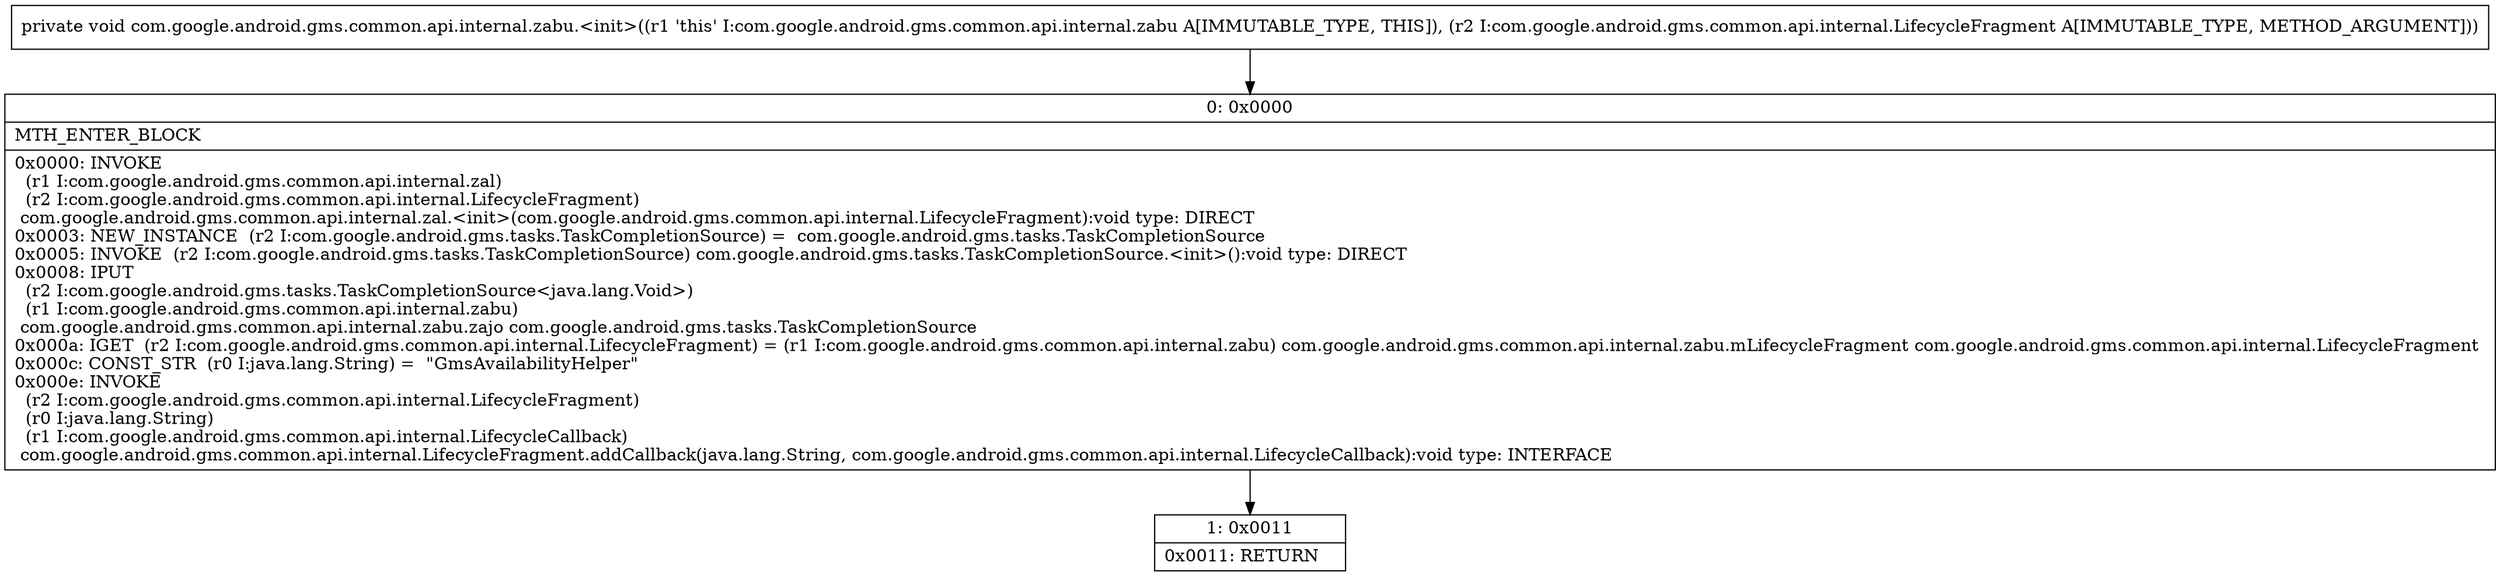 digraph "CFG forcom.google.android.gms.common.api.internal.zabu.\<init\>(Lcom\/google\/android\/gms\/common\/api\/internal\/LifecycleFragment;)V" {
Node_0 [shape=record,label="{0\:\ 0x0000|MTH_ENTER_BLOCK\l|0x0000: INVOKE  \l  (r1 I:com.google.android.gms.common.api.internal.zal)\l  (r2 I:com.google.android.gms.common.api.internal.LifecycleFragment)\l com.google.android.gms.common.api.internal.zal.\<init\>(com.google.android.gms.common.api.internal.LifecycleFragment):void type: DIRECT \l0x0003: NEW_INSTANCE  (r2 I:com.google.android.gms.tasks.TaskCompletionSource) =  com.google.android.gms.tasks.TaskCompletionSource \l0x0005: INVOKE  (r2 I:com.google.android.gms.tasks.TaskCompletionSource) com.google.android.gms.tasks.TaskCompletionSource.\<init\>():void type: DIRECT \l0x0008: IPUT  \l  (r2 I:com.google.android.gms.tasks.TaskCompletionSource\<java.lang.Void\>)\l  (r1 I:com.google.android.gms.common.api.internal.zabu)\l com.google.android.gms.common.api.internal.zabu.zajo com.google.android.gms.tasks.TaskCompletionSource \l0x000a: IGET  (r2 I:com.google.android.gms.common.api.internal.LifecycleFragment) = (r1 I:com.google.android.gms.common.api.internal.zabu) com.google.android.gms.common.api.internal.zabu.mLifecycleFragment com.google.android.gms.common.api.internal.LifecycleFragment \l0x000c: CONST_STR  (r0 I:java.lang.String) =  \"GmsAvailabilityHelper\" \l0x000e: INVOKE  \l  (r2 I:com.google.android.gms.common.api.internal.LifecycleFragment)\l  (r0 I:java.lang.String)\l  (r1 I:com.google.android.gms.common.api.internal.LifecycleCallback)\l com.google.android.gms.common.api.internal.LifecycleFragment.addCallback(java.lang.String, com.google.android.gms.common.api.internal.LifecycleCallback):void type: INTERFACE \l}"];
Node_1 [shape=record,label="{1\:\ 0x0011|0x0011: RETURN   \l}"];
MethodNode[shape=record,label="{private void com.google.android.gms.common.api.internal.zabu.\<init\>((r1 'this' I:com.google.android.gms.common.api.internal.zabu A[IMMUTABLE_TYPE, THIS]), (r2 I:com.google.android.gms.common.api.internal.LifecycleFragment A[IMMUTABLE_TYPE, METHOD_ARGUMENT])) }"];
MethodNode -> Node_0;
Node_0 -> Node_1;
}

